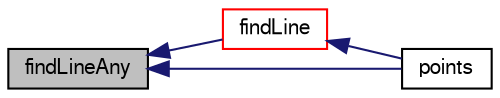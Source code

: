 digraph "findLineAny"
{
  bgcolor="transparent";
  edge [fontname="FreeSans",fontsize="10",labelfontname="FreeSans",labelfontsize="10"];
  node [fontname="FreeSans",fontsize="10",shape=record];
  rankdir="LR";
  Node92 [label="findLineAny",height=0.2,width=0.4,color="black", fillcolor="grey75", style="filled", fontcolor="black"];
  Node92 -> Node93 [dir="back",color="midnightblue",fontsize="10",style="solid",fontname="FreeSans"];
  Node93 [label="findLine",height=0.2,width=0.4,color="red",URL="$a25230.html#a2a363a8584a3ae8109cce2aaf6436e3f",tooltip="Find first intersection on segment from start to end. "];
  Node93 -> Node95 [dir="back",color="midnightblue",fontsize="10",style="solid",fontname="FreeSans"];
  Node95 [label="points",height=0.2,width=0.4,color="black",URL="$a25230.html#a7250c0b678d27efa1e0c3cf379827d92",tooltip="Get the points that define the surface. "];
  Node92 -> Node95 [dir="back",color="midnightblue",fontsize="10",style="solid",fontname="FreeSans"];
}
